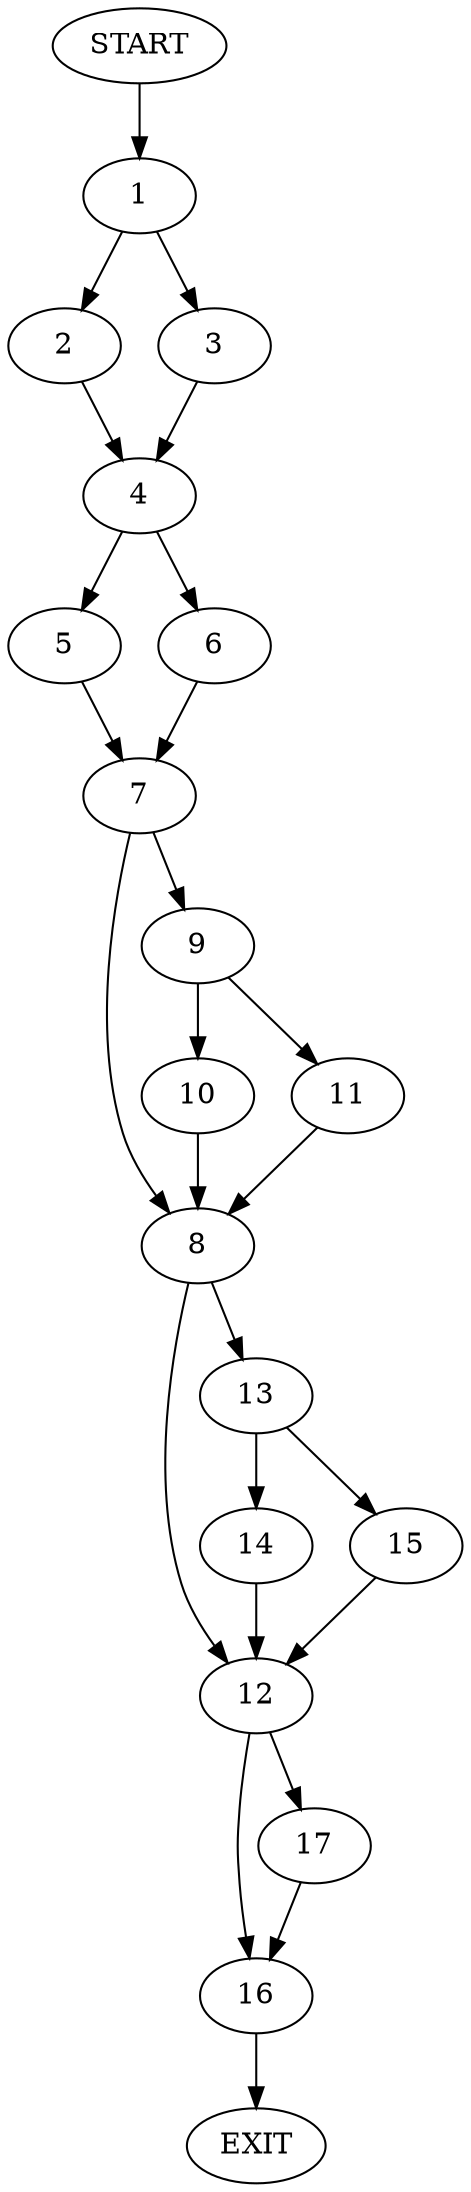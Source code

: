 digraph {
0 [label="START"]
18 [label="EXIT"]
0 -> 1
1 -> 2
1 -> 3
2 -> 4
3 -> 4
4 -> 5
4 -> 6
5 -> 7
6 -> 7
7 -> 8
7 -> 9
9 -> 10
9 -> 11
8 -> 12
8 -> 13
11 -> 8
10 -> 8
13 -> 14
13 -> 15
12 -> 16
12 -> 17
15 -> 12
14 -> 12
17 -> 16
16 -> 18
}
